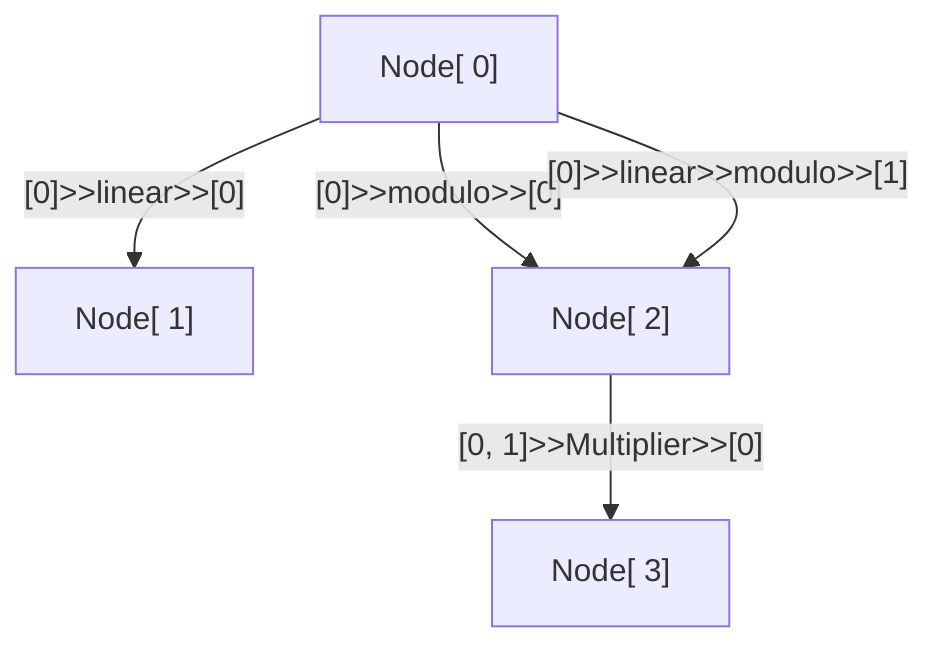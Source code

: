 graph TD
0["Node[ 0]"] -- "[0]>>linear>>[0]" --> 1["Node[ 1]"]
0["Node[ 0]"] -- "[0]>>modulo>>[0]" --> 2["Node[ 2]"]
0["Node[ 0]"] -- "[0]>>linear>>modulo>>[1]" --> 2["Node[ 2]"]
2["Node[ 2]"] -- "[0, 1]>>Multiplier>>[0]" --> 3["Node[ 3]"]